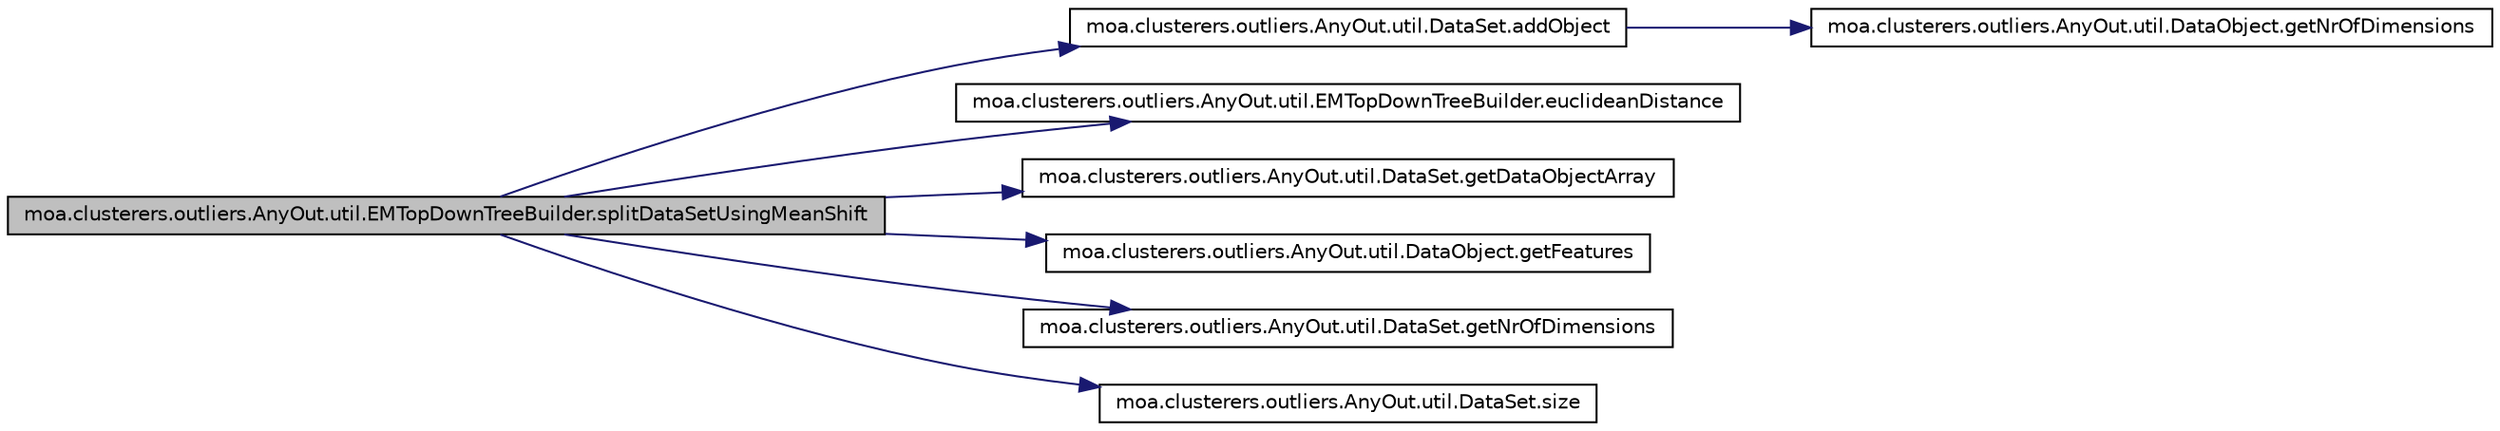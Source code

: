 digraph G
{
  edge [fontname="Helvetica",fontsize="10",labelfontname="Helvetica",labelfontsize="10"];
  node [fontname="Helvetica",fontsize="10",shape=record];
  rankdir=LR;
  Node1 [label="moa.clusterers.outliers.AnyOut.util.EMTopDownTreeBuilder.splitDataSetUsingMeanShift",height=0.2,width=0.4,color="black", fillcolor="grey75", style="filled" fontcolor="black"];
  Node1 -> Node2 [color="midnightblue",fontsize="10",style="solid",fontname="Helvetica"];
  Node2 [label="moa.clusterers.outliers.AnyOut.util.DataSet.addObject",height=0.2,width=0.4,color="black", fillcolor="white", style="filled",URL="$classmoa_1_1clusterers_1_1outliers_1_1AnyOut_1_1util_1_1DataSet.html#a0cf8871eae241073d862b8c56f7a26f3",tooltip="Adds a DataObject to the set."];
  Node2 -> Node3 [color="midnightblue",fontsize="10",style="solid",fontname="Helvetica"];
  Node3 [label="moa.clusterers.outliers.AnyOut.util.DataObject.getNrOfDimensions",height=0.2,width=0.4,color="black", fillcolor="white", style="filled",URL="$classmoa_1_1clusterers_1_1outliers_1_1AnyOut_1_1util_1_1DataObject.html#a8f37a7cd9c07644cd6c3913eca905984",tooltip="Returns the number of features (label attribute excluded)."];
  Node1 -> Node4 [color="midnightblue",fontsize="10",style="solid",fontname="Helvetica"];
  Node4 [label="moa.clusterers.outliers.AnyOut.util.EMTopDownTreeBuilder.euclideanDistance",height=0.2,width=0.4,color="black", fillcolor="white", style="filled",URL="$classmoa_1_1clusterers_1_1outliers_1_1AnyOut_1_1util_1_1EMTopDownTreeBuilder.html#ac0da14c4a7e6644ae756f466e851d743"];
  Node1 -> Node5 [color="midnightblue",fontsize="10",style="solid",fontname="Helvetica"];
  Node5 [label="moa.clusterers.outliers.AnyOut.util.DataSet.getDataObjectArray",height=0.2,width=0.4,color="black", fillcolor="white", style="filled",URL="$classmoa_1_1clusterers_1_1outliers_1_1AnyOut_1_1util_1_1DataSet.html#af411e10b7b802833f74aa1fc17247b0e",tooltip="Returns an array of all the DataObjects in the set."];
  Node1 -> Node6 [color="midnightblue",fontsize="10",style="solid",fontname="Helvetica"];
  Node6 [label="moa.clusterers.outliers.AnyOut.util.DataObject.getFeatures",height=0.2,width=0.4,color="black", fillcolor="white", style="filled",URL="$classmoa_1_1clusterers_1_1outliers_1_1AnyOut_1_1util_1_1DataObject.html#af375e99399831a54bb5fe9ee2556f626",tooltip="Returns the features (label attribute excluded)."];
  Node1 -> Node7 [color="midnightblue",fontsize="10",style="solid",fontname="Helvetica"];
  Node7 [label="moa.clusterers.outliers.AnyOut.util.DataSet.getNrOfDimensions",height=0.2,width=0.4,color="black", fillcolor="white", style="filled",URL="$classmoa_1_1clusterers_1_1outliers_1_1AnyOut_1_1util_1_1DataSet.html#ab6b1386dc34953f696f77d597210ce25",tooltip="Return the dimension of the objects in the DataSet."];
  Node1 -> Node8 [color="midnightblue",fontsize="10",style="solid",fontname="Helvetica"];
  Node8 [label="moa.clusterers.outliers.AnyOut.util.DataSet.size",height=0.2,width=0.4,color="black", fillcolor="white", style="filled",URL="$classmoa_1_1clusterers_1_1outliers_1_1AnyOut_1_1util_1_1DataSet.html#a5c0baac6337eace88b288bb803e28495",tooltip="Returns the size of the set."];
}
